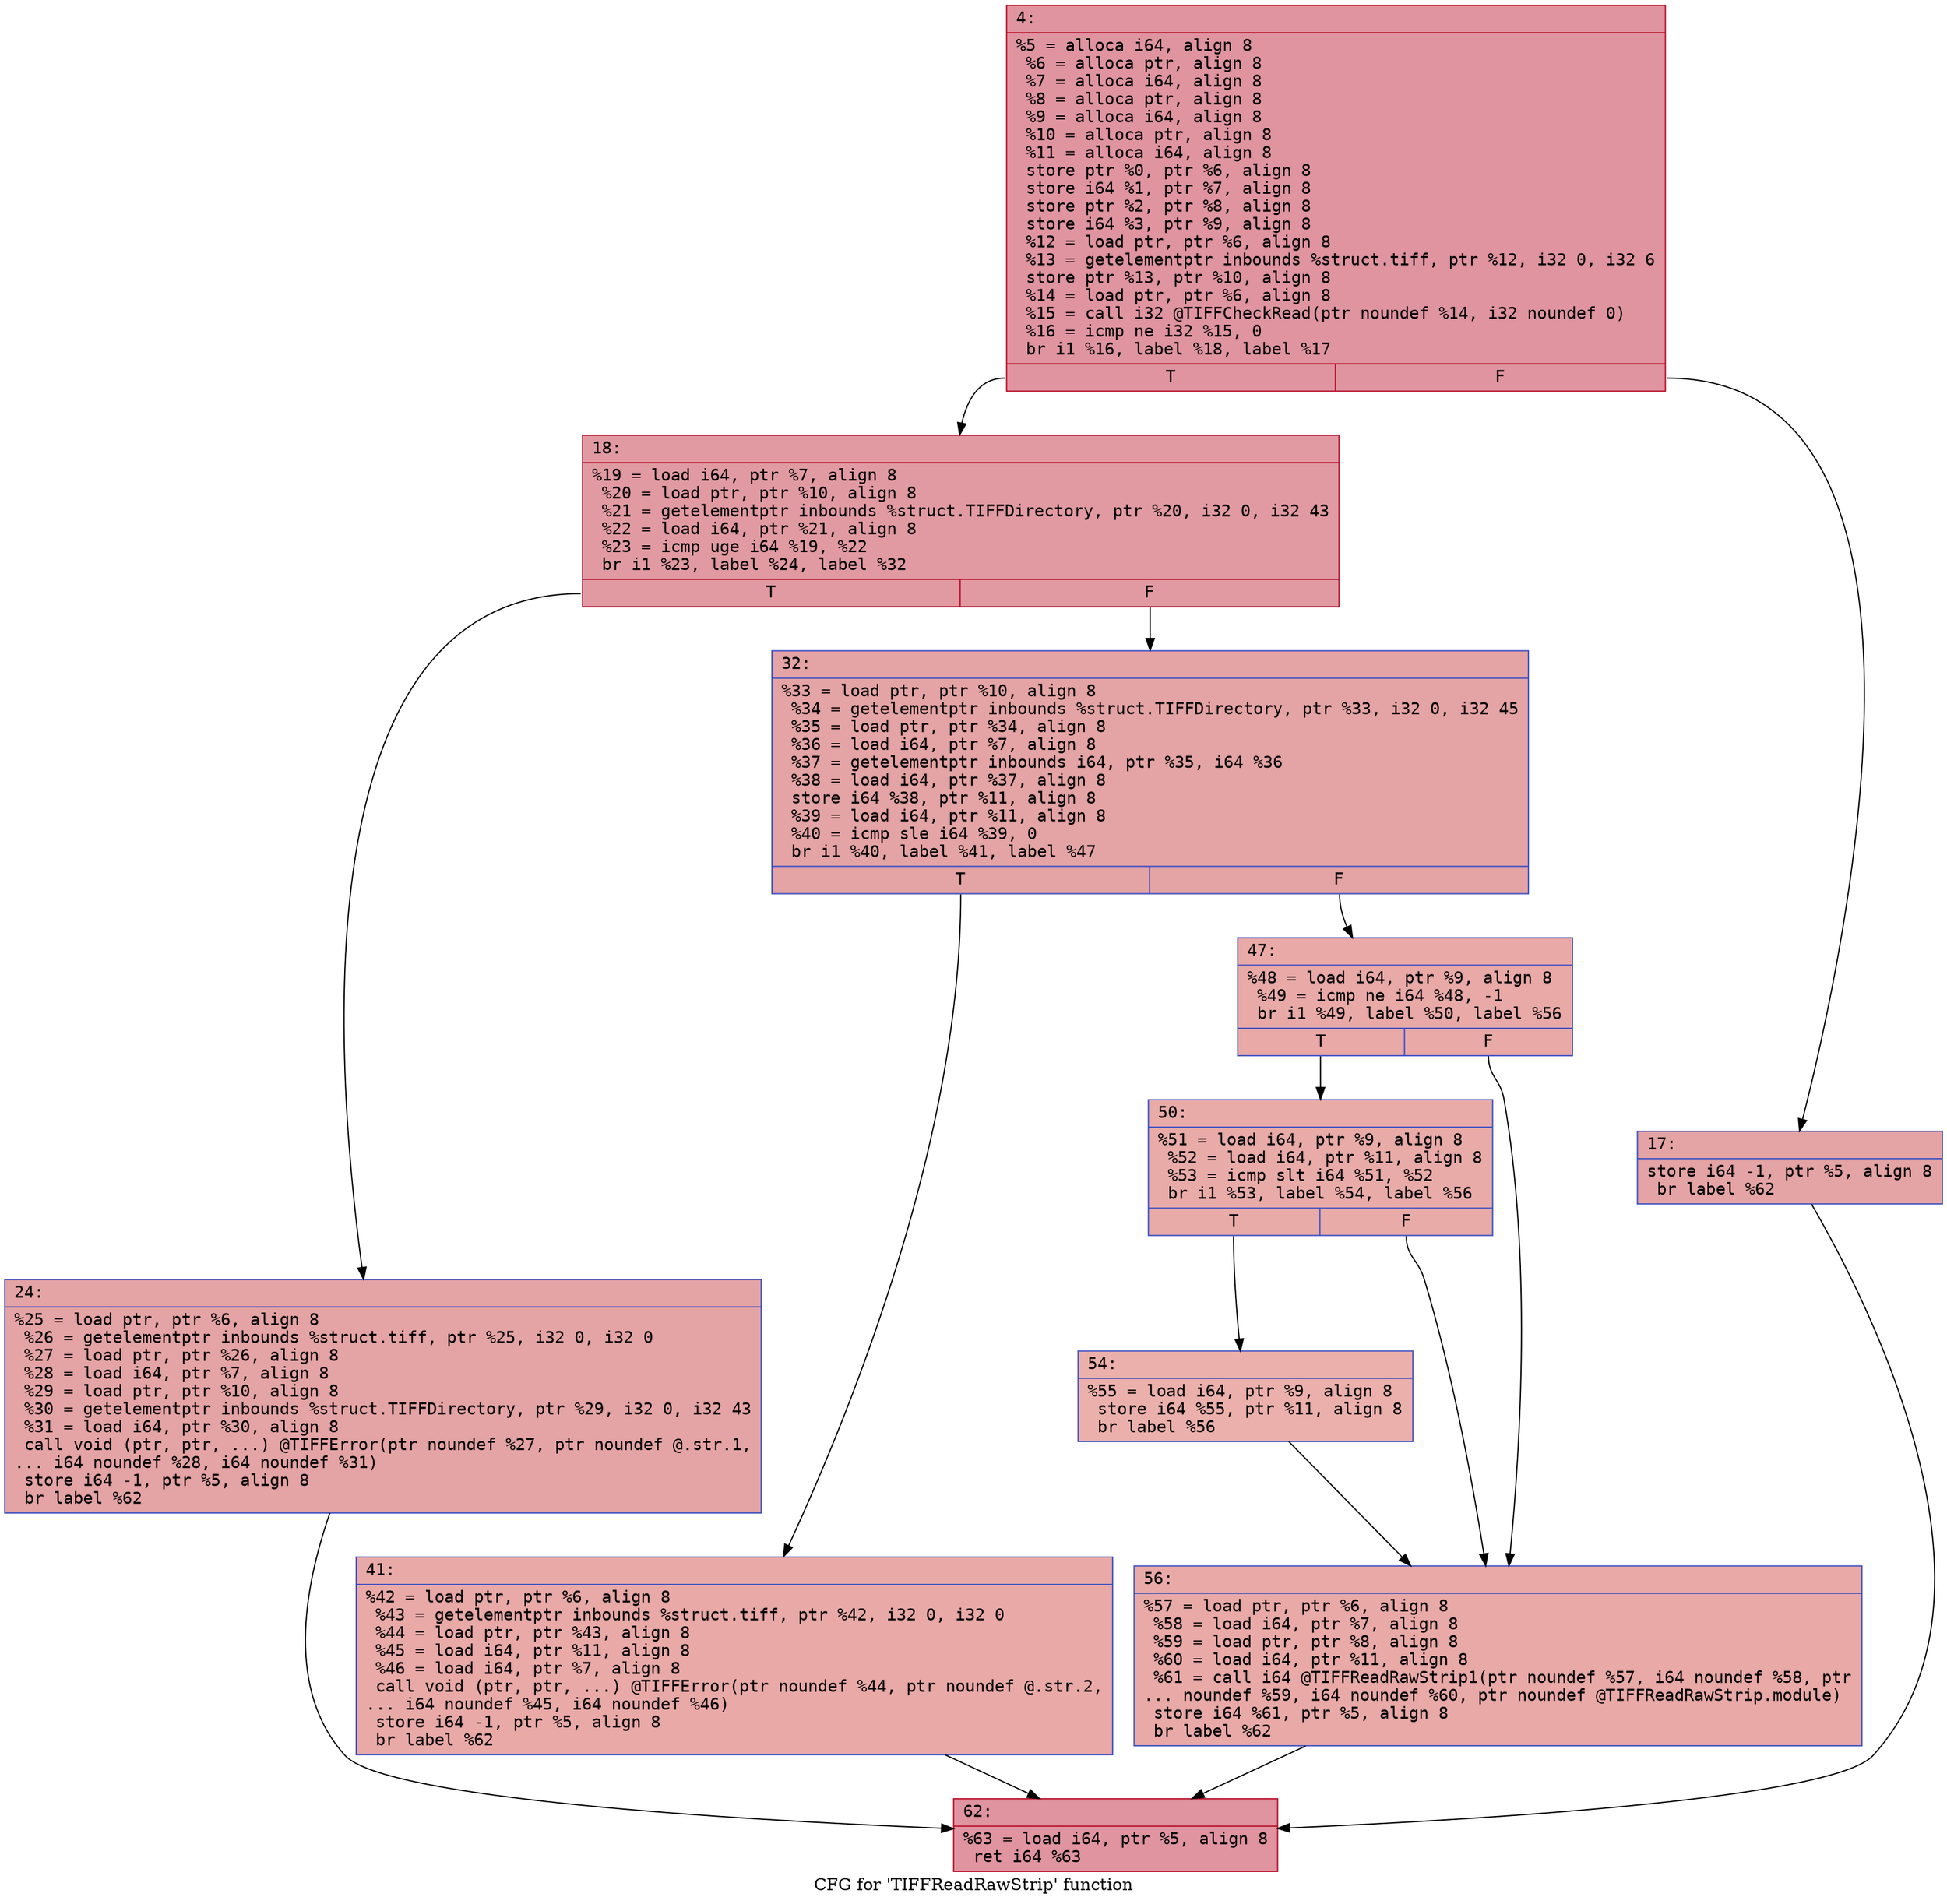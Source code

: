 digraph "CFG for 'TIFFReadRawStrip' function" {
	label="CFG for 'TIFFReadRawStrip' function";

	Node0x600002f09d10 [shape=record,color="#b70d28ff", style=filled, fillcolor="#b70d2870" fontname="Courier",label="{4:\l|  %5 = alloca i64, align 8\l  %6 = alloca ptr, align 8\l  %7 = alloca i64, align 8\l  %8 = alloca ptr, align 8\l  %9 = alloca i64, align 8\l  %10 = alloca ptr, align 8\l  %11 = alloca i64, align 8\l  store ptr %0, ptr %6, align 8\l  store i64 %1, ptr %7, align 8\l  store ptr %2, ptr %8, align 8\l  store i64 %3, ptr %9, align 8\l  %12 = load ptr, ptr %6, align 8\l  %13 = getelementptr inbounds %struct.tiff, ptr %12, i32 0, i32 6\l  store ptr %13, ptr %10, align 8\l  %14 = load ptr, ptr %6, align 8\l  %15 = call i32 @TIFFCheckRead(ptr noundef %14, i32 noundef 0)\l  %16 = icmp ne i32 %15, 0\l  br i1 %16, label %18, label %17\l|{<s0>T|<s1>F}}"];
	Node0x600002f09d10:s0 -> Node0x600002f09db0[tooltip="4 -> 18\nProbability 62.50%" ];
	Node0x600002f09d10:s1 -> Node0x600002f09d60[tooltip="4 -> 17\nProbability 37.50%" ];
	Node0x600002f09d60 [shape=record,color="#3d50c3ff", style=filled, fillcolor="#c32e3170" fontname="Courier",label="{17:\l|  store i64 -1, ptr %5, align 8\l  br label %62\l}"];
	Node0x600002f09d60 -> Node0x600002f0a030[tooltip="17 -> 62\nProbability 100.00%" ];
	Node0x600002f09db0 [shape=record,color="#b70d28ff", style=filled, fillcolor="#bb1b2c70" fontname="Courier",label="{18:\l|  %19 = load i64, ptr %7, align 8\l  %20 = load ptr, ptr %10, align 8\l  %21 = getelementptr inbounds %struct.TIFFDirectory, ptr %20, i32 0, i32 43\l  %22 = load i64, ptr %21, align 8\l  %23 = icmp uge i64 %19, %22\l  br i1 %23, label %24, label %32\l|{<s0>T|<s1>F}}"];
	Node0x600002f09db0:s0 -> Node0x600002f09e00[tooltip="18 -> 24\nProbability 50.00%" ];
	Node0x600002f09db0:s1 -> Node0x600002f09e50[tooltip="18 -> 32\nProbability 50.00%" ];
	Node0x600002f09e00 [shape=record,color="#3d50c3ff", style=filled, fillcolor="#c32e3170" fontname="Courier",label="{24:\l|  %25 = load ptr, ptr %6, align 8\l  %26 = getelementptr inbounds %struct.tiff, ptr %25, i32 0, i32 0\l  %27 = load ptr, ptr %26, align 8\l  %28 = load i64, ptr %7, align 8\l  %29 = load ptr, ptr %10, align 8\l  %30 = getelementptr inbounds %struct.TIFFDirectory, ptr %29, i32 0, i32 43\l  %31 = load i64, ptr %30, align 8\l  call void (ptr, ptr, ...) @TIFFError(ptr noundef %27, ptr noundef @.str.1,\l... i64 noundef %28, i64 noundef %31)\l  store i64 -1, ptr %5, align 8\l  br label %62\l}"];
	Node0x600002f09e00 -> Node0x600002f0a030[tooltip="24 -> 62\nProbability 100.00%" ];
	Node0x600002f09e50 [shape=record,color="#3d50c3ff", style=filled, fillcolor="#c32e3170" fontname="Courier",label="{32:\l|  %33 = load ptr, ptr %10, align 8\l  %34 = getelementptr inbounds %struct.TIFFDirectory, ptr %33, i32 0, i32 45\l  %35 = load ptr, ptr %34, align 8\l  %36 = load i64, ptr %7, align 8\l  %37 = getelementptr inbounds i64, ptr %35, i64 %36\l  %38 = load i64, ptr %37, align 8\l  store i64 %38, ptr %11, align 8\l  %39 = load i64, ptr %11, align 8\l  %40 = icmp sle i64 %39, 0\l  br i1 %40, label %41, label %47\l|{<s0>T|<s1>F}}"];
	Node0x600002f09e50:s0 -> Node0x600002f09ea0[tooltip="32 -> 41\nProbability 50.00%" ];
	Node0x600002f09e50:s1 -> Node0x600002f09ef0[tooltip="32 -> 47\nProbability 50.00%" ];
	Node0x600002f09ea0 [shape=record,color="#3d50c3ff", style=filled, fillcolor="#ca3b3770" fontname="Courier",label="{41:\l|  %42 = load ptr, ptr %6, align 8\l  %43 = getelementptr inbounds %struct.tiff, ptr %42, i32 0, i32 0\l  %44 = load ptr, ptr %43, align 8\l  %45 = load i64, ptr %11, align 8\l  %46 = load i64, ptr %7, align 8\l  call void (ptr, ptr, ...) @TIFFError(ptr noundef %44, ptr noundef @.str.2,\l... i64 noundef %45, i64 noundef %46)\l  store i64 -1, ptr %5, align 8\l  br label %62\l}"];
	Node0x600002f09ea0 -> Node0x600002f0a030[tooltip="41 -> 62\nProbability 100.00%" ];
	Node0x600002f09ef0 [shape=record,color="#3d50c3ff", style=filled, fillcolor="#ca3b3770" fontname="Courier",label="{47:\l|  %48 = load i64, ptr %9, align 8\l  %49 = icmp ne i64 %48, -1\l  br i1 %49, label %50, label %56\l|{<s0>T|<s1>F}}"];
	Node0x600002f09ef0:s0 -> Node0x600002f09f40[tooltip="47 -> 50\nProbability 62.50%" ];
	Node0x600002f09ef0:s1 -> Node0x600002f09fe0[tooltip="47 -> 56\nProbability 37.50%" ];
	Node0x600002f09f40 [shape=record,color="#3d50c3ff", style=filled, fillcolor="#cc403a70" fontname="Courier",label="{50:\l|  %51 = load i64, ptr %9, align 8\l  %52 = load i64, ptr %11, align 8\l  %53 = icmp slt i64 %51, %52\l  br i1 %53, label %54, label %56\l|{<s0>T|<s1>F}}"];
	Node0x600002f09f40:s0 -> Node0x600002f09f90[tooltip="50 -> 54\nProbability 50.00%" ];
	Node0x600002f09f40:s1 -> Node0x600002f09fe0[tooltip="50 -> 56\nProbability 50.00%" ];
	Node0x600002f09f90 [shape=record,color="#3d50c3ff", style=filled, fillcolor="#d24b4070" fontname="Courier",label="{54:\l|  %55 = load i64, ptr %9, align 8\l  store i64 %55, ptr %11, align 8\l  br label %56\l}"];
	Node0x600002f09f90 -> Node0x600002f09fe0[tooltip="54 -> 56\nProbability 100.00%" ];
	Node0x600002f09fe0 [shape=record,color="#3d50c3ff", style=filled, fillcolor="#ca3b3770" fontname="Courier",label="{56:\l|  %57 = load ptr, ptr %6, align 8\l  %58 = load i64, ptr %7, align 8\l  %59 = load ptr, ptr %8, align 8\l  %60 = load i64, ptr %11, align 8\l  %61 = call i64 @TIFFReadRawStrip1(ptr noundef %57, i64 noundef %58, ptr\l... noundef %59, i64 noundef %60, ptr noundef @TIFFReadRawStrip.module)\l  store i64 %61, ptr %5, align 8\l  br label %62\l}"];
	Node0x600002f09fe0 -> Node0x600002f0a030[tooltip="56 -> 62\nProbability 100.00%" ];
	Node0x600002f0a030 [shape=record,color="#b70d28ff", style=filled, fillcolor="#b70d2870" fontname="Courier",label="{62:\l|  %63 = load i64, ptr %5, align 8\l  ret i64 %63\l}"];
}

